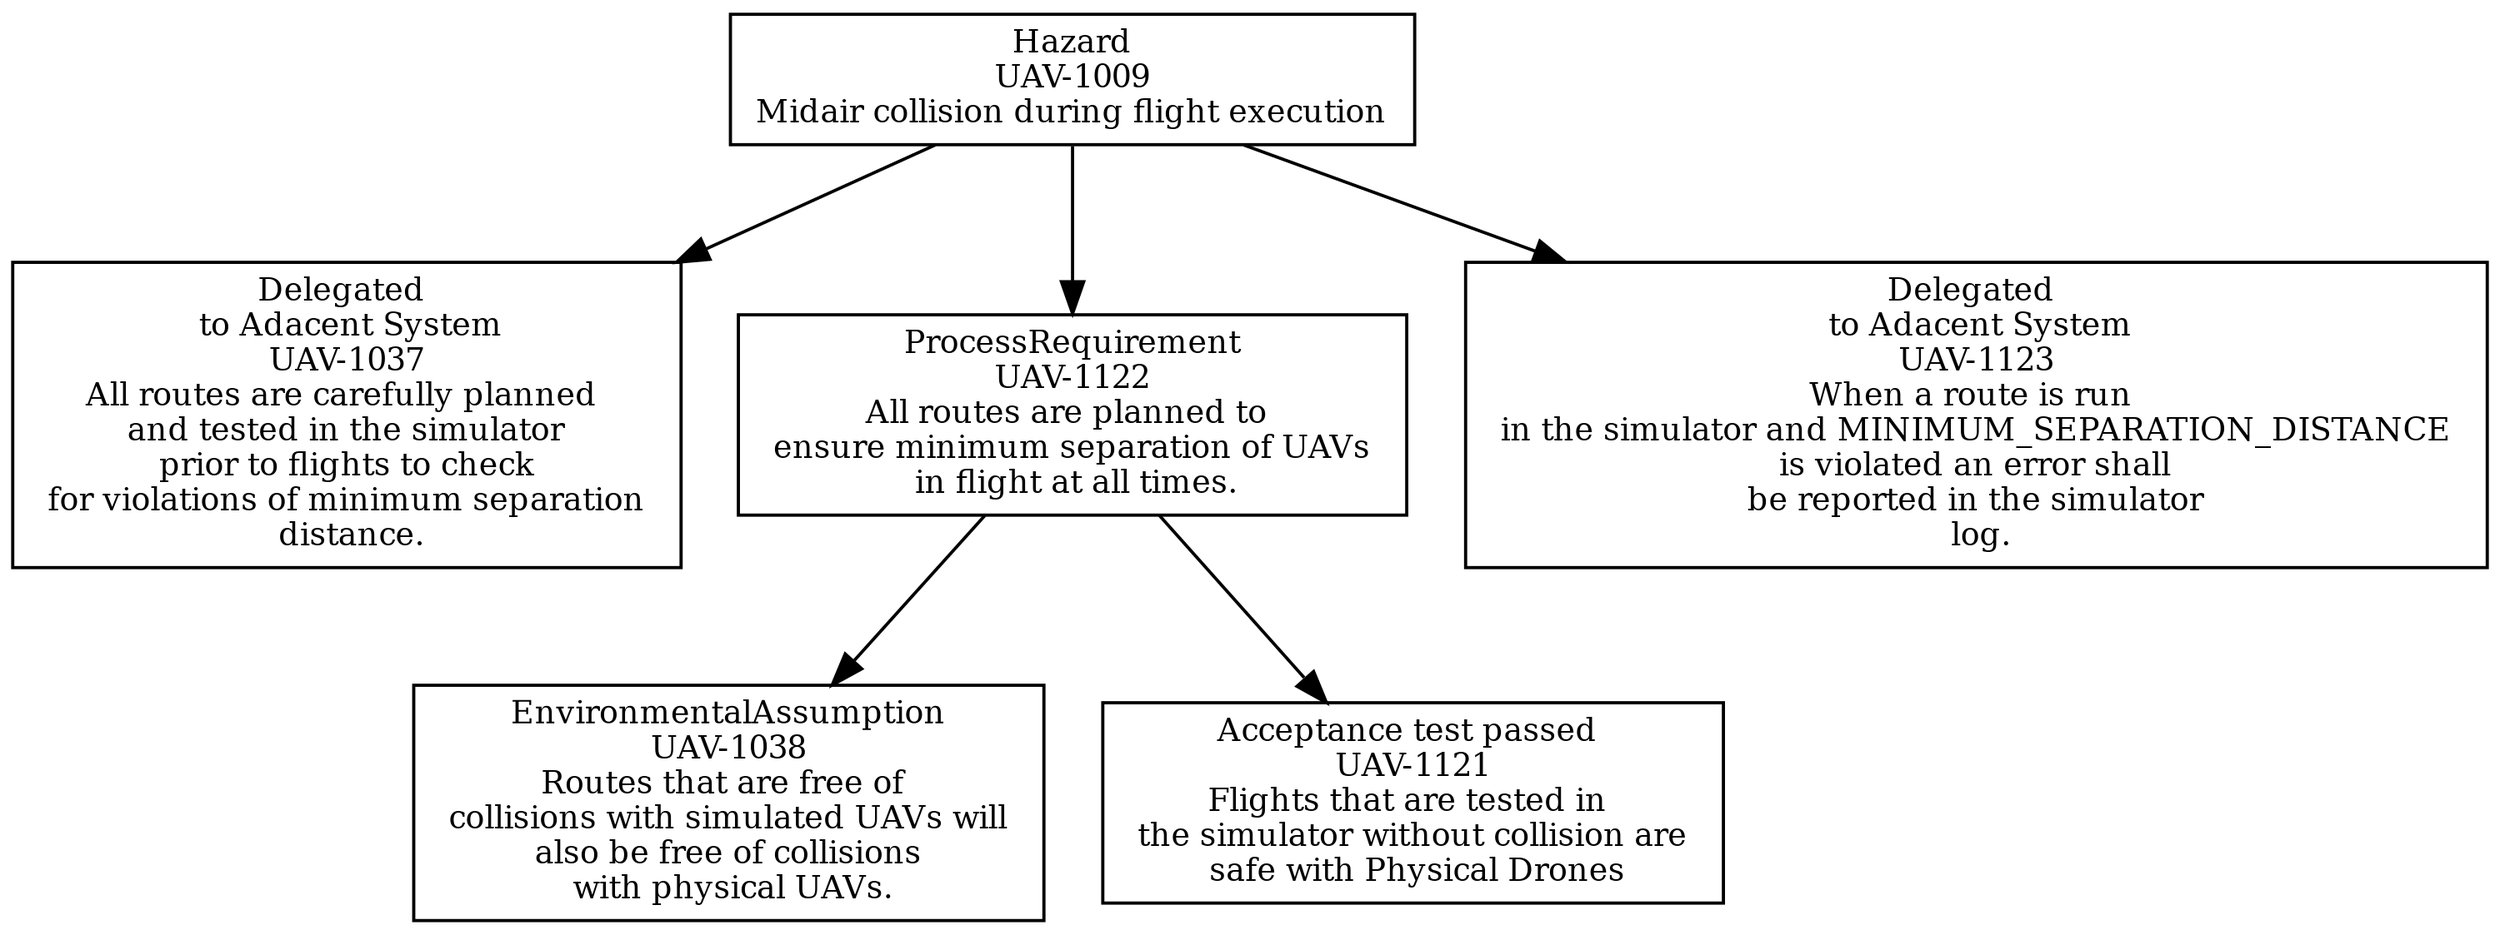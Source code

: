 digraph g { graph [autosize=false, size="20,10!", resolution=200, rankdir = "TD"];
node [ fontsize = "10" shape = "record" ];
edge [];
"UAV-1009"[
label = "Hazard\nUAV-1009\nMidair collision during flight execution "
shape = "record"
color = "black"
];
"UAV-1037"[
label = " Delegated \n to Adacent System\nUAV-1037\nAll routes are carefully planned \n and tested in the simulator \n prior to flights to check \n for violations of minimum separation \n distance. "
shape = "record"
color = "black"
];
"UAV-1122"[
label = "ProcessRequirement\nUAV-1122\nAll routes are planned to \n ensure minimum separation of UAVs \n in flight at all times. "
shape = "record"
color = "black"
];
"UAV-1038"[
label = "EnvironmentalAssumption\nUAV-1038\nRoutes that are free of \n collisions with simulated UAVs will \n also be free of collisions \n with physical UAVs. "
shape = "record"
color = "black"
];
"UAV-1121"[
label = "Acceptance test passed \nUAV-1121\nFlights that are tested in \n the simulator without collision are \n safe with Physical Drones "
shape = "record"
color = "black"
];
"UAV-1123"[
label = " Delegated \n to Adacent System\nUAV-1123\nWhen a route is run \n in the simulator and MINIMUM_SEPARATION_DISTANCE \n is violated an error shall \n be reported in the simulator \n log. "
shape = "record"
color = "black"
];
"UAV-1009" -> "UAV-1037";
"UAV-1009" -> "UAV-1122";
"UAV-1122" -> "UAV-1038";
"UAV-1122" -> "UAV-1121";
"UAV-1009" -> "UAV-1123";
}
